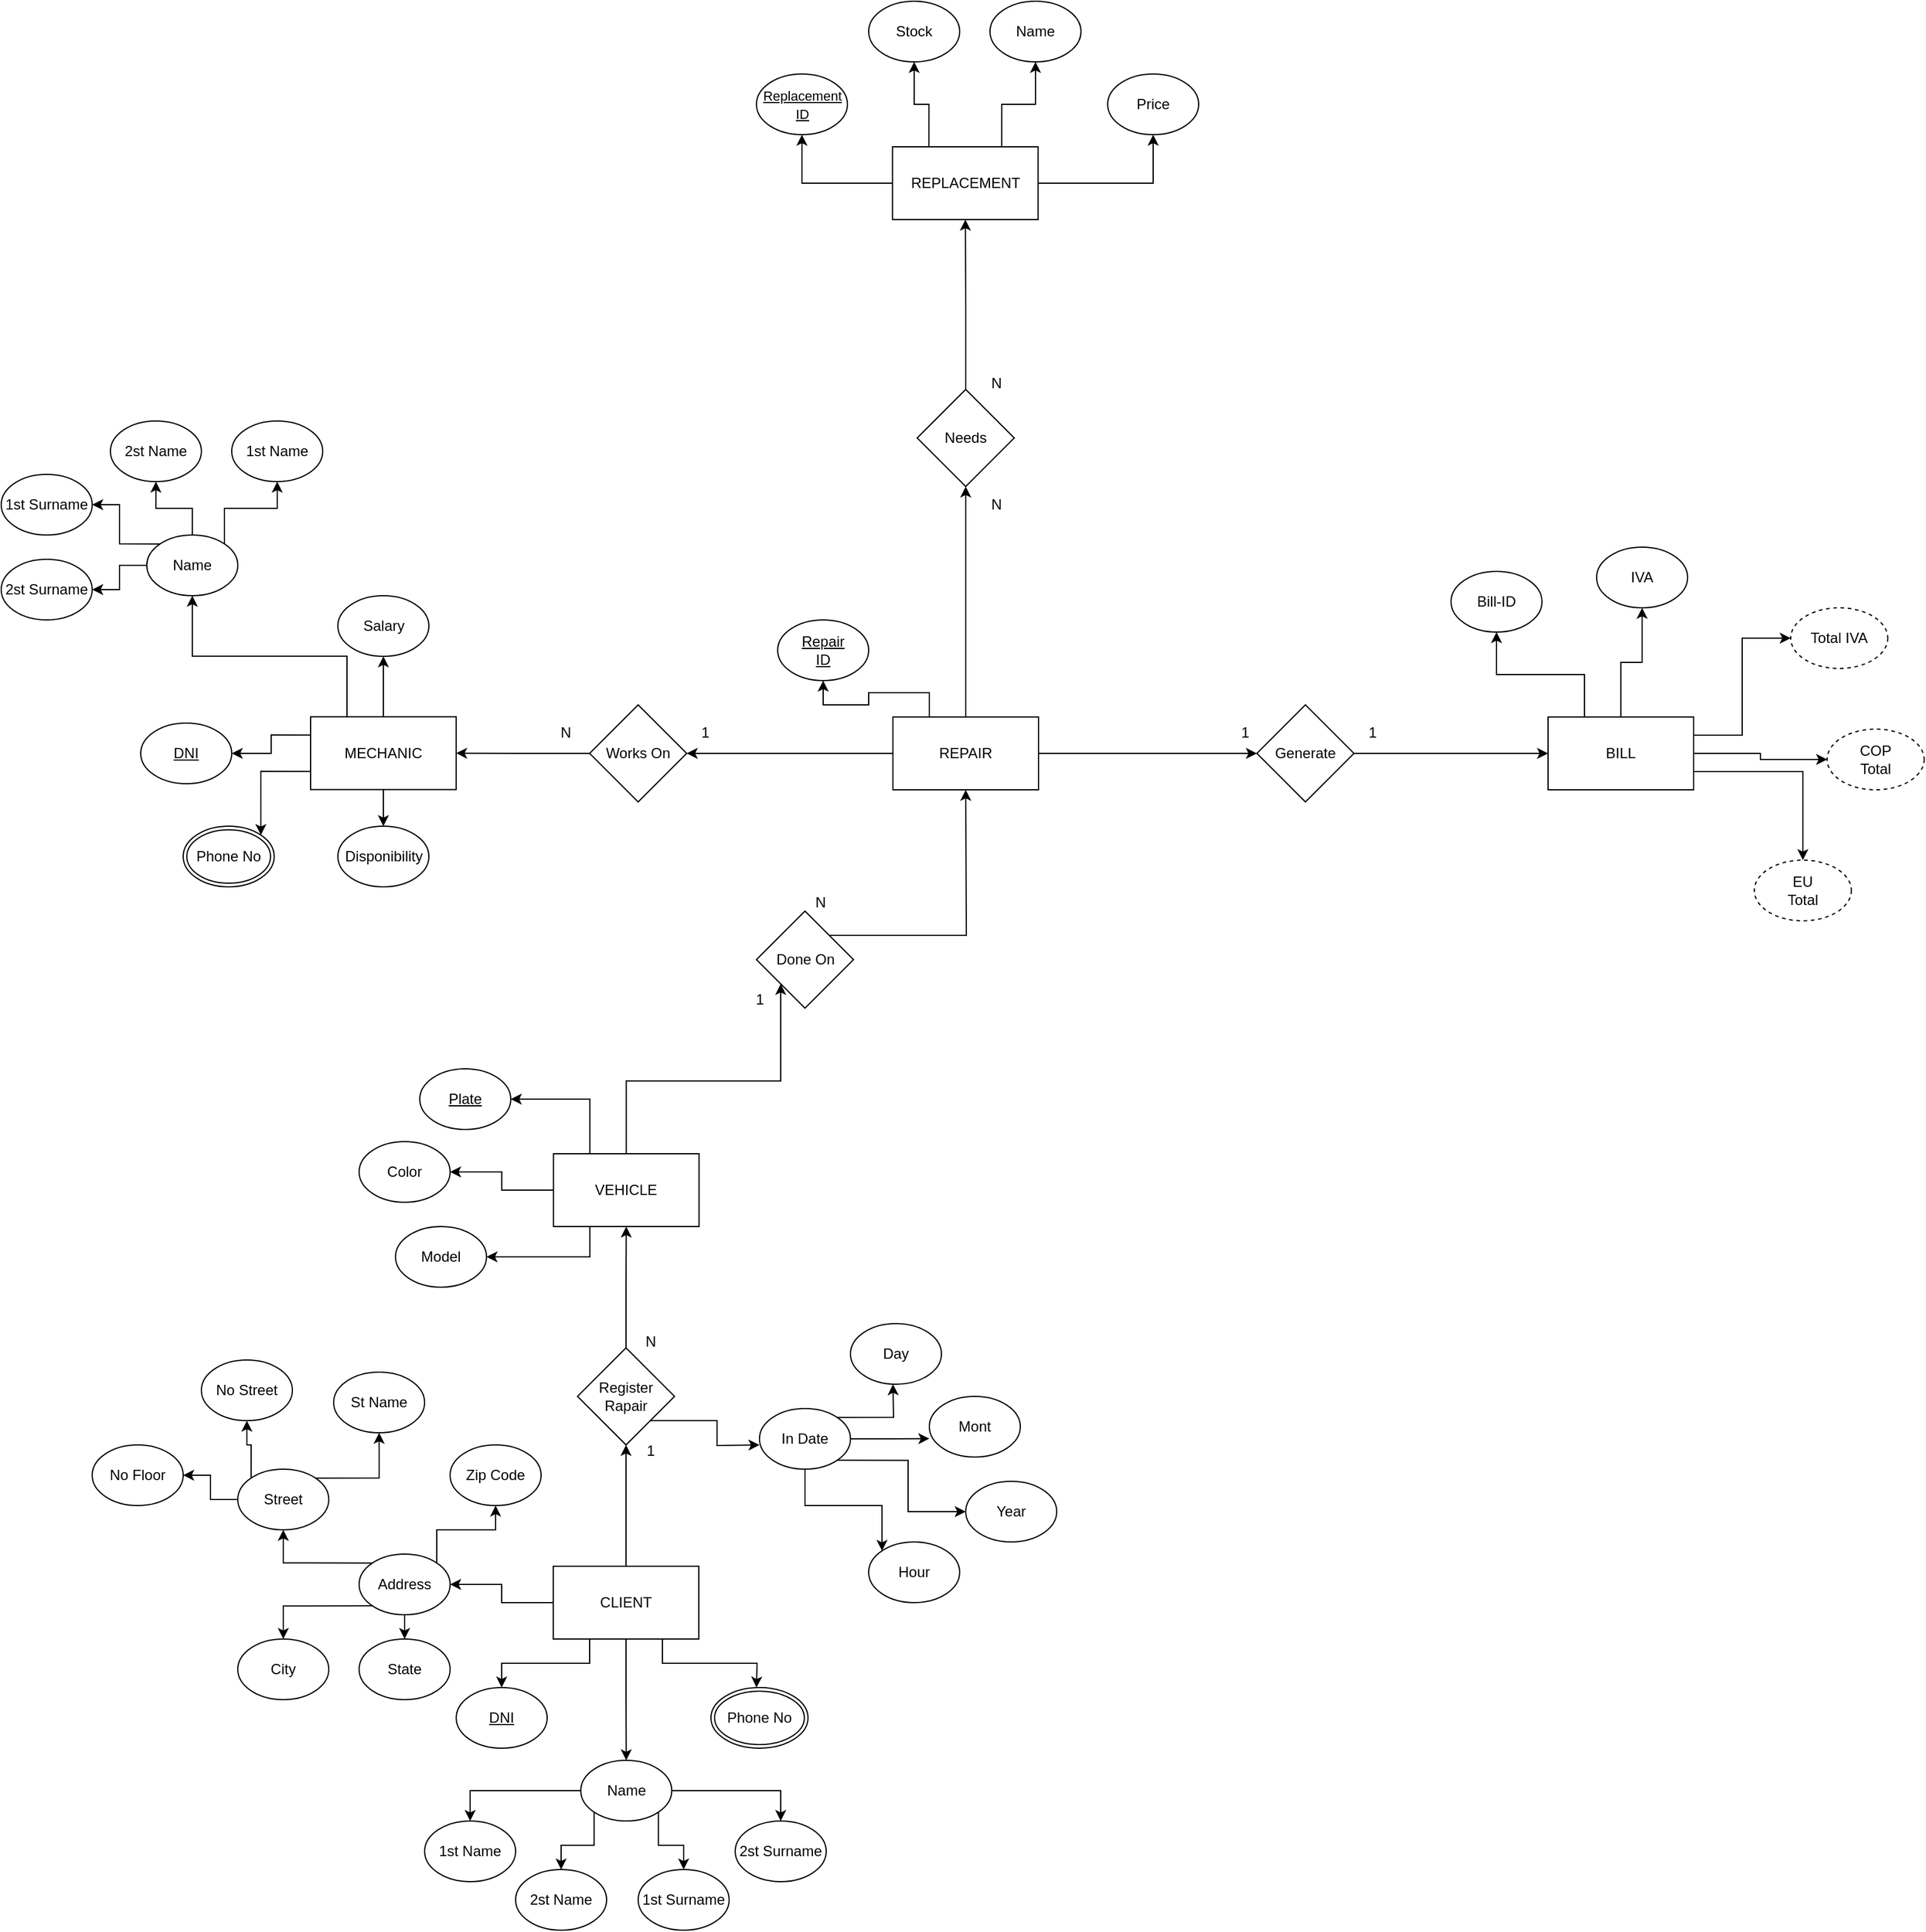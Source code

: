 <mxfile version="28.1.0">
  <diagram name="Página-1" id="pzPZ7BqnamjsjjUGhO2U">
    <mxGraphModel dx="2399" dy="2223" grid="1" gridSize="10" guides="1" tooltips="1" connect="1" arrows="1" fold="1" page="1" pageScale="1" pageWidth="827" pageHeight="1169" math="0" shadow="0">
      <root>
        <mxCell id="0" />
        <mxCell id="1" parent="0" />
        <mxCell id="T5ctjXTZVNIYDT3mK7sw-3" style="edgeStyle=orthogonalEdgeStyle;rounded=0;orthogonalLoop=1;jettySize=auto;html=1;exitX=0.5;exitY=0;exitDx=0;exitDy=0;" parent="1" source="T5ctjXTZVNIYDT3mK7sw-1" edge="1">
          <mxGeometry relative="1" as="geometry">
            <mxPoint x="430" y="260" as="targetPoint" />
          </mxGeometry>
        </mxCell>
        <mxCell id="T5ctjXTZVNIYDT3mK7sw-68" style="edgeStyle=orthogonalEdgeStyle;rounded=0;orthogonalLoop=1;jettySize=auto;html=1;exitX=0.5;exitY=1;exitDx=0;exitDy=0;entryX=0.5;entryY=0;entryDx=0;entryDy=0;" parent="1" source="T5ctjXTZVNIYDT3mK7sw-1" target="T5ctjXTZVNIYDT3mK7sw-52" edge="1">
          <mxGeometry relative="1" as="geometry" />
        </mxCell>
        <mxCell id="T5ctjXTZVNIYDT3mK7sw-69" style="edgeStyle=orthogonalEdgeStyle;rounded=0;orthogonalLoop=1;jettySize=auto;html=1;exitX=0.25;exitY=1;exitDx=0;exitDy=0;entryX=0.5;entryY=0;entryDx=0;entryDy=0;" parent="1" source="T5ctjXTZVNIYDT3mK7sw-1" target="T5ctjXTZVNIYDT3mK7sw-51" edge="1">
          <mxGeometry relative="1" as="geometry" />
        </mxCell>
        <mxCell id="T5ctjXTZVNIYDT3mK7sw-70" style="edgeStyle=orthogonalEdgeStyle;rounded=0;orthogonalLoop=1;jettySize=auto;html=1;exitX=0.75;exitY=1;exitDx=0;exitDy=0;entryX=0.5;entryY=0;entryDx=0;entryDy=0;" parent="1" source="T5ctjXTZVNIYDT3mK7sw-1" edge="1">
          <mxGeometry relative="1" as="geometry">
            <mxPoint x="537.5" y="460" as="targetPoint" />
          </mxGeometry>
        </mxCell>
        <mxCell id="T5ctjXTZVNIYDT3mK7sw-85" style="edgeStyle=orthogonalEdgeStyle;rounded=0;orthogonalLoop=1;jettySize=auto;html=1;exitX=0;exitY=0.5;exitDx=0;exitDy=0;entryX=1;entryY=0.5;entryDx=0;entryDy=0;" parent="1" source="T5ctjXTZVNIYDT3mK7sw-1" target="T5ctjXTZVNIYDT3mK7sw-75" edge="1">
          <mxGeometry relative="1" as="geometry" />
        </mxCell>
        <mxCell id="T5ctjXTZVNIYDT3mK7sw-1" value="CLIENT" style="rounded=0;whiteSpace=wrap;html=1;" parent="1" vertex="1">
          <mxGeometry x="370" y="360" width="120" height="60" as="geometry" />
        </mxCell>
        <mxCell id="T5ctjXTZVNIYDT3mK7sw-14" style="edgeStyle=orthogonalEdgeStyle;rounded=0;orthogonalLoop=1;jettySize=auto;html=1;exitX=0.5;exitY=0;exitDx=0;exitDy=0;entryX=0.5;entryY=1;entryDx=0;entryDy=0;" parent="1" source="T5ctjXTZVNIYDT3mK7sw-4" target="T5ctjXTZVNIYDT3mK7sw-12" edge="1">
          <mxGeometry relative="1" as="geometry" />
        </mxCell>
        <mxCell id="T5ctjXTZVNIYDT3mK7sw-21" style="edgeStyle=orthogonalEdgeStyle;rounded=0;orthogonalLoop=1;jettySize=auto;html=1;exitX=1;exitY=1;exitDx=0;exitDy=0;" parent="1" source="T5ctjXTZVNIYDT3mK7sw-4" edge="1">
          <mxGeometry relative="1" as="geometry">
            <mxPoint x="540" y="260" as="targetPoint" />
          </mxGeometry>
        </mxCell>
        <mxCell id="T5ctjXTZVNIYDT3mK7sw-4" value="Register&lt;div&gt;Rapair&lt;/div&gt;" style="rhombus;whiteSpace=wrap;html=1;" parent="1" vertex="1">
          <mxGeometry x="390" y="180" width="80" height="80" as="geometry" />
        </mxCell>
        <mxCell id="T5ctjXTZVNIYDT3mK7sw-99" style="edgeStyle=orthogonalEdgeStyle;rounded=0;orthogonalLoop=1;jettySize=auto;html=1;exitX=0;exitY=0.5;exitDx=0;exitDy=0;entryX=1;entryY=0.5;entryDx=0;entryDy=0;" parent="1" source="T5ctjXTZVNIYDT3mK7sw-12" target="T5ctjXTZVNIYDT3mK7sw-97" edge="1">
          <mxGeometry relative="1" as="geometry" />
        </mxCell>
        <mxCell id="T5ctjXTZVNIYDT3mK7sw-100" style="edgeStyle=orthogonalEdgeStyle;rounded=0;orthogonalLoop=1;jettySize=auto;html=1;exitX=0.25;exitY=0;exitDx=0;exitDy=0;entryX=1;entryY=0.5;entryDx=0;entryDy=0;" parent="1" source="T5ctjXTZVNIYDT3mK7sw-12" target="T5ctjXTZVNIYDT3mK7sw-98" edge="1">
          <mxGeometry relative="1" as="geometry" />
        </mxCell>
        <mxCell id="T5ctjXTZVNIYDT3mK7sw-101" style="edgeStyle=orthogonalEdgeStyle;rounded=0;orthogonalLoop=1;jettySize=auto;html=1;exitX=0.25;exitY=1;exitDx=0;exitDy=0;entryX=1;entryY=0.5;entryDx=0;entryDy=0;" parent="1" source="T5ctjXTZVNIYDT3mK7sw-12" target="T5ctjXTZVNIYDT3mK7sw-96" edge="1">
          <mxGeometry relative="1" as="geometry" />
        </mxCell>
        <mxCell id="T5ctjXTZVNIYDT3mK7sw-103" style="edgeStyle=orthogonalEdgeStyle;rounded=0;orthogonalLoop=1;jettySize=auto;html=1;exitX=0.5;exitY=0;exitDx=0;exitDy=0;entryX=0;entryY=1;entryDx=0;entryDy=0;" parent="1" source="T5ctjXTZVNIYDT3mK7sw-12" target="T5ctjXTZVNIYDT3mK7sw-102" edge="1">
          <mxGeometry relative="1" as="geometry" />
        </mxCell>
        <mxCell id="T5ctjXTZVNIYDT3mK7sw-12" value="VEHICLE" style="rounded=0;whiteSpace=wrap;html=1;" parent="1" vertex="1">
          <mxGeometry x="370.2" y="20" width="120" height="60" as="geometry" />
        </mxCell>
        <mxCell id="T5ctjXTZVNIYDT3mK7sw-30" style="edgeStyle=orthogonalEdgeStyle;rounded=0;orthogonalLoop=1;jettySize=auto;html=1;exitX=1;exitY=0.5;exitDx=0;exitDy=0;" parent="1" source="T5ctjXTZVNIYDT3mK7sw-22" edge="1">
          <mxGeometry relative="1" as="geometry">
            <mxPoint x="680" y="254.8" as="targetPoint" />
          </mxGeometry>
        </mxCell>
        <mxCell id="T5ctjXTZVNIYDT3mK7sw-31" style="edgeStyle=orthogonalEdgeStyle;rounded=0;orthogonalLoop=1;jettySize=auto;html=1;exitX=1;exitY=0;exitDx=0;exitDy=0;" parent="1" source="T5ctjXTZVNIYDT3mK7sw-22" edge="1">
          <mxGeometry relative="1" as="geometry">
            <mxPoint x="650" y="210" as="targetPoint" />
          </mxGeometry>
        </mxCell>
        <mxCell id="T5ctjXTZVNIYDT3mK7sw-44" style="edgeStyle=orthogonalEdgeStyle;rounded=0;orthogonalLoop=1;jettySize=auto;html=1;exitX=1;exitY=1;exitDx=0;exitDy=0;entryX=0;entryY=0.5;entryDx=0;entryDy=0;" parent="1" source="T5ctjXTZVNIYDT3mK7sw-22" target="T5ctjXTZVNIYDT3mK7sw-42" edge="1">
          <mxGeometry relative="1" as="geometry" />
        </mxCell>
        <mxCell id="T5ctjXTZVNIYDT3mK7sw-49" style="edgeStyle=orthogonalEdgeStyle;rounded=0;orthogonalLoop=1;jettySize=auto;html=1;exitX=0.5;exitY=1;exitDx=0;exitDy=0;entryX=0;entryY=0;entryDx=0;entryDy=0;" parent="1" source="T5ctjXTZVNIYDT3mK7sw-22" target="T5ctjXTZVNIYDT3mK7sw-47" edge="1">
          <mxGeometry relative="1" as="geometry" />
        </mxCell>
        <mxCell id="T5ctjXTZVNIYDT3mK7sw-22" value="In Date" style="ellipse;whiteSpace=wrap;html=1;" parent="1" vertex="1">
          <mxGeometry x="540" y="230" width="75" height="50" as="geometry" />
        </mxCell>
        <mxCell id="T5ctjXTZVNIYDT3mK7sw-34" value="Day" style="ellipse;whiteSpace=wrap;html=1;" parent="1" vertex="1">
          <mxGeometry x="615" y="160" width="75" height="50" as="geometry" />
        </mxCell>
        <mxCell id="T5ctjXTZVNIYDT3mK7sw-35" value="Mont" style="ellipse;whiteSpace=wrap;html=1;" parent="1" vertex="1">
          <mxGeometry x="680" y="220" width="75" height="50" as="geometry" />
        </mxCell>
        <mxCell id="T5ctjXTZVNIYDT3mK7sw-42" value="Year" style="ellipse;whiteSpace=wrap;html=1;" parent="1" vertex="1">
          <mxGeometry x="710" y="290" width="75" height="50" as="geometry" />
        </mxCell>
        <mxCell id="T5ctjXTZVNIYDT3mK7sw-47" value="Hour" style="ellipse;whiteSpace=wrap;html=1;" parent="1" vertex="1">
          <mxGeometry x="630" y="340" width="75" height="50" as="geometry" />
        </mxCell>
        <mxCell id="T5ctjXTZVNIYDT3mK7sw-51" value="&lt;u&gt;DNI&lt;/u&gt;" style="ellipse;whiteSpace=wrap;html=1;" parent="1" vertex="1">
          <mxGeometry x="290" y="460" width="75" height="50" as="geometry" />
        </mxCell>
        <mxCell id="T5ctjXTZVNIYDT3mK7sw-71" style="edgeStyle=orthogonalEdgeStyle;rounded=0;orthogonalLoop=1;jettySize=auto;html=1;exitX=0;exitY=0.5;exitDx=0;exitDy=0;entryX=0.5;entryY=0;entryDx=0;entryDy=0;" parent="1" source="T5ctjXTZVNIYDT3mK7sw-52" target="T5ctjXTZVNIYDT3mK7sw-56" edge="1">
          <mxGeometry relative="1" as="geometry" />
        </mxCell>
        <mxCell id="T5ctjXTZVNIYDT3mK7sw-72" style="edgeStyle=orthogonalEdgeStyle;rounded=0;orthogonalLoop=1;jettySize=auto;html=1;exitX=0;exitY=1;exitDx=0;exitDy=0;entryX=0.5;entryY=0;entryDx=0;entryDy=0;" parent="1" source="T5ctjXTZVNIYDT3mK7sw-52" target="T5ctjXTZVNIYDT3mK7sw-58" edge="1">
          <mxGeometry relative="1" as="geometry" />
        </mxCell>
        <mxCell id="T5ctjXTZVNIYDT3mK7sw-73" style="edgeStyle=orthogonalEdgeStyle;rounded=0;orthogonalLoop=1;jettySize=auto;html=1;exitX=1;exitY=1;exitDx=0;exitDy=0;entryX=0.5;entryY=0;entryDx=0;entryDy=0;" parent="1" source="T5ctjXTZVNIYDT3mK7sw-52" target="T5ctjXTZVNIYDT3mK7sw-62" edge="1">
          <mxGeometry relative="1" as="geometry" />
        </mxCell>
        <mxCell id="T5ctjXTZVNIYDT3mK7sw-74" style="edgeStyle=orthogonalEdgeStyle;rounded=0;orthogonalLoop=1;jettySize=auto;html=1;exitX=1;exitY=0.5;exitDx=0;exitDy=0;entryX=0.5;entryY=0;entryDx=0;entryDy=0;" parent="1" source="T5ctjXTZVNIYDT3mK7sw-52" target="T5ctjXTZVNIYDT3mK7sw-67" edge="1">
          <mxGeometry relative="1" as="geometry" />
        </mxCell>
        <mxCell id="T5ctjXTZVNIYDT3mK7sw-52" value="Name" style="ellipse;whiteSpace=wrap;html=1;" parent="1" vertex="1">
          <mxGeometry x="392.7" y="520" width="75" height="50" as="geometry" />
        </mxCell>
        <mxCell id="T5ctjXTZVNIYDT3mK7sw-56" value="1st Name" style="ellipse;whiteSpace=wrap;html=1;" parent="1" vertex="1">
          <mxGeometry x="264" y="570" width="75" height="50" as="geometry" />
        </mxCell>
        <mxCell id="T5ctjXTZVNIYDT3mK7sw-58" value="2st Name" style="ellipse;whiteSpace=wrap;html=1;" parent="1" vertex="1">
          <mxGeometry x="339" y="610" width="75" height="50" as="geometry" />
        </mxCell>
        <mxCell id="T5ctjXTZVNIYDT3mK7sw-62" value="1st Surname" style="ellipse;whiteSpace=wrap;html=1;" parent="1" vertex="1">
          <mxGeometry x="440" y="610" width="75" height="50" as="geometry" />
        </mxCell>
        <mxCell id="T5ctjXTZVNIYDT3mK7sw-67" value="2st Surname" style="ellipse;whiteSpace=wrap;html=1;" parent="1" vertex="1">
          <mxGeometry x="520" y="570" width="75" height="50" as="geometry" />
        </mxCell>
        <mxCell id="T5ctjXTZVNIYDT3mK7sw-86" style="edgeStyle=orthogonalEdgeStyle;rounded=0;orthogonalLoop=1;jettySize=auto;html=1;exitX=1;exitY=0;exitDx=0;exitDy=0;entryX=0.5;entryY=1;entryDx=0;entryDy=0;" parent="1" source="T5ctjXTZVNIYDT3mK7sw-75" target="T5ctjXTZVNIYDT3mK7sw-80" edge="1">
          <mxGeometry relative="1" as="geometry" />
        </mxCell>
        <mxCell id="T5ctjXTZVNIYDT3mK7sw-87" style="edgeStyle=orthogonalEdgeStyle;rounded=0;orthogonalLoop=1;jettySize=auto;html=1;exitX=0.5;exitY=1;exitDx=0;exitDy=0;entryX=0.5;entryY=0;entryDx=0;entryDy=0;" parent="1" source="T5ctjXTZVNIYDT3mK7sw-75" target="T5ctjXTZVNIYDT3mK7sw-77" edge="1">
          <mxGeometry relative="1" as="geometry" />
        </mxCell>
        <mxCell id="T5ctjXTZVNIYDT3mK7sw-88" style="edgeStyle=orthogonalEdgeStyle;rounded=0;orthogonalLoop=1;jettySize=auto;html=1;exitX=0;exitY=1;exitDx=0;exitDy=0;entryX=0.5;entryY=0;entryDx=0;entryDy=0;" parent="1" source="T5ctjXTZVNIYDT3mK7sw-75" target="T5ctjXTZVNIYDT3mK7sw-76" edge="1">
          <mxGeometry relative="1" as="geometry" />
        </mxCell>
        <mxCell id="T5ctjXTZVNIYDT3mK7sw-89" style="edgeStyle=orthogonalEdgeStyle;rounded=0;orthogonalLoop=1;jettySize=auto;html=1;exitX=0;exitY=0;exitDx=0;exitDy=0;entryX=0.5;entryY=1;entryDx=0;entryDy=0;" parent="1" source="T5ctjXTZVNIYDT3mK7sw-75" target="T5ctjXTZVNIYDT3mK7sw-81" edge="1">
          <mxGeometry relative="1" as="geometry" />
        </mxCell>
        <mxCell id="T5ctjXTZVNIYDT3mK7sw-75" value="Address" style="ellipse;whiteSpace=wrap;html=1;" parent="1" vertex="1">
          <mxGeometry x="210" y="350" width="75" height="50" as="geometry" />
        </mxCell>
        <mxCell id="T5ctjXTZVNIYDT3mK7sw-76" value="City" style="ellipse;whiteSpace=wrap;html=1;" parent="1" vertex="1">
          <mxGeometry x="110" y="420" width="75" height="50" as="geometry" />
        </mxCell>
        <mxCell id="T5ctjXTZVNIYDT3mK7sw-77" value="State" style="ellipse;whiteSpace=wrap;html=1;" parent="1" vertex="1">
          <mxGeometry x="210" y="420" width="75" height="50" as="geometry" />
        </mxCell>
        <mxCell id="T5ctjXTZVNIYDT3mK7sw-80" value="Zip Code" style="ellipse;whiteSpace=wrap;html=1;" parent="1" vertex="1">
          <mxGeometry x="285" y="260" width="75" height="50" as="geometry" />
        </mxCell>
        <mxCell id="T5ctjXTZVNIYDT3mK7sw-90" style="edgeStyle=orthogonalEdgeStyle;rounded=0;orthogonalLoop=1;jettySize=auto;html=1;exitX=1;exitY=0;exitDx=0;exitDy=0;entryX=0.5;entryY=1;entryDx=0;entryDy=0;" parent="1" source="T5ctjXTZVNIYDT3mK7sw-81" target="T5ctjXTZVNIYDT3mK7sw-82" edge="1">
          <mxGeometry relative="1" as="geometry" />
        </mxCell>
        <mxCell id="T5ctjXTZVNIYDT3mK7sw-92" style="edgeStyle=orthogonalEdgeStyle;rounded=0;orthogonalLoop=1;jettySize=auto;html=1;exitX=0;exitY=0.5;exitDx=0;exitDy=0;entryX=1;entryY=0.5;entryDx=0;entryDy=0;" parent="1" source="T5ctjXTZVNIYDT3mK7sw-81" target="T5ctjXTZVNIYDT3mK7sw-84" edge="1">
          <mxGeometry relative="1" as="geometry" />
        </mxCell>
        <mxCell id="T5ctjXTZVNIYDT3mK7sw-93" style="edgeStyle=orthogonalEdgeStyle;rounded=0;orthogonalLoop=1;jettySize=auto;html=1;exitX=0;exitY=0;exitDx=0;exitDy=0;entryX=0.5;entryY=1;entryDx=0;entryDy=0;" parent="1" source="T5ctjXTZVNIYDT3mK7sw-81" target="T5ctjXTZVNIYDT3mK7sw-83" edge="1">
          <mxGeometry relative="1" as="geometry" />
        </mxCell>
        <mxCell id="T5ctjXTZVNIYDT3mK7sw-81" value="Street" style="ellipse;whiteSpace=wrap;html=1;" parent="1" vertex="1">
          <mxGeometry x="110" y="280" width="75" height="50" as="geometry" />
        </mxCell>
        <mxCell id="T5ctjXTZVNIYDT3mK7sw-82" value="St Name" style="ellipse;whiteSpace=wrap;html=1;" parent="1" vertex="1">
          <mxGeometry x="189" y="200" width="75" height="50" as="geometry" />
        </mxCell>
        <mxCell id="T5ctjXTZVNIYDT3mK7sw-83" value="No Street" style="ellipse;whiteSpace=wrap;html=1;" parent="1" vertex="1">
          <mxGeometry x="80" y="190" width="75" height="50" as="geometry" />
        </mxCell>
        <mxCell id="T5ctjXTZVNIYDT3mK7sw-84" value="No Floor" style="ellipse;whiteSpace=wrap;html=1;" parent="1" vertex="1">
          <mxGeometry x="-10" y="260" width="75" height="50" as="geometry" />
        </mxCell>
        <mxCell id="T5ctjXTZVNIYDT3mK7sw-94" value="N" style="text;html=1;align=center;verticalAlign=middle;resizable=0;points=[];autosize=1;strokeColor=none;fillColor=none;" parent="1" vertex="1">
          <mxGeometry x="435" y="160" width="30" height="30" as="geometry" />
        </mxCell>
        <mxCell id="T5ctjXTZVNIYDT3mK7sw-95" value="1" style="text;html=1;align=center;verticalAlign=middle;resizable=0;points=[];autosize=1;strokeColor=none;fillColor=none;" parent="1" vertex="1">
          <mxGeometry x="435" y="250" width="30" height="30" as="geometry" />
        </mxCell>
        <mxCell id="T5ctjXTZVNIYDT3mK7sw-96" value="Model" style="ellipse;whiteSpace=wrap;html=1;" parent="1" vertex="1">
          <mxGeometry x="240" y="80" width="75" height="50" as="geometry" />
        </mxCell>
        <mxCell id="T5ctjXTZVNIYDT3mK7sw-97" value="Color" style="ellipse;whiteSpace=wrap;html=1;" parent="1" vertex="1">
          <mxGeometry x="210" y="10" width="75" height="50" as="geometry" />
        </mxCell>
        <mxCell id="T5ctjXTZVNIYDT3mK7sw-98" value="&lt;u&gt;Plate&lt;/u&gt;" style="ellipse;whiteSpace=wrap;html=1;" parent="1" vertex="1">
          <mxGeometry x="260" y="-50" width="75" height="50" as="geometry" />
        </mxCell>
        <mxCell id="T5ctjXTZVNIYDT3mK7sw-102" value="Done On" style="rhombus;whiteSpace=wrap;html=1;" parent="1" vertex="1">
          <mxGeometry x="537.5" y="-180" width="80" height="80" as="geometry" />
        </mxCell>
        <mxCell id="T5ctjXTZVNIYDT3mK7sw-104" value="1" style="text;html=1;align=center;verticalAlign=middle;resizable=0;points=[];autosize=1;strokeColor=none;fillColor=none;" parent="1" vertex="1">
          <mxGeometry x="525" y="-122" width="30" height="30" as="geometry" />
        </mxCell>
        <mxCell id="T5ctjXTZVNIYDT3mK7sw-105" value="N" style="text;html=1;align=center;verticalAlign=middle;resizable=0;points=[];autosize=1;strokeColor=none;fillColor=none;" parent="1" vertex="1">
          <mxGeometry x="575" y="-202" width="30" height="30" as="geometry" />
        </mxCell>
        <mxCell id="T5ctjXTZVNIYDT3mK7sw-109" style="edgeStyle=orthogonalEdgeStyle;rounded=0;orthogonalLoop=1;jettySize=auto;html=1;exitX=1;exitY=0.5;exitDx=0;exitDy=0;entryX=0;entryY=0.5;entryDx=0;entryDy=0;" parent="1" source="T5ctjXTZVNIYDT3mK7sw-106" target="T5ctjXTZVNIYDT3mK7sw-108" edge="1">
          <mxGeometry relative="1" as="geometry" />
        </mxCell>
        <mxCell id="T5ctjXTZVNIYDT3mK7sw-111" style="edgeStyle=orthogonalEdgeStyle;rounded=0;orthogonalLoop=1;jettySize=auto;html=1;exitX=0;exitY=0.5;exitDx=0;exitDy=0;entryX=1;entryY=0.5;entryDx=0;entryDy=0;" parent="1" source="T5ctjXTZVNIYDT3mK7sw-106" target="T5ctjXTZVNIYDT3mK7sw-110" edge="1">
          <mxGeometry relative="1" as="geometry" />
        </mxCell>
        <mxCell id="T5ctjXTZVNIYDT3mK7sw-141" style="edgeStyle=orthogonalEdgeStyle;rounded=0;orthogonalLoop=1;jettySize=auto;html=1;exitX=0.25;exitY=0;exitDx=0;exitDy=0;entryX=0.5;entryY=1;entryDx=0;entryDy=0;" parent="1" source="T5ctjXTZVNIYDT3mK7sw-106" target="T5ctjXTZVNIYDT3mK7sw-140" edge="1">
          <mxGeometry relative="1" as="geometry" />
        </mxCell>
        <mxCell id="T5ctjXTZVNIYDT3mK7sw-142" style="edgeStyle=orthogonalEdgeStyle;rounded=0;orthogonalLoop=1;jettySize=auto;html=1;exitX=0.5;exitY=0;exitDx=0;exitDy=0;" parent="1" source="T5ctjXTZVNIYDT3mK7sw-106" edge="1">
          <mxGeometry relative="1" as="geometry">
            <mxPoint x="710" y="-530" as="targetPoint" />
          </mxGeometry>
        </mxCell>
        <mxCell id="T5ctjXTZVNIYDT3mK7sw-106" value="REPAIR" style="rounded=0;whiteSpace=wrap;html=1;" parent="1" vertex="1">
          <mxGeometry x="650" y="-340" width="120" height="60" as="geometry" />
        </mxCell>
        <mxCell id="T5ctjXTZVNIYDT3mK7sw-107" style="edgeStyle=orthogonalEdgeStyle;rounded=0;orthogonalLoop=1;jettySize=auto;html=1;exitX=1;exitY=0;exitDx=0;exitDy=0;" parent="1" source="T5ctjXTZVNIYDT3mK7sw-102" edge="1">
          <mxGeometry relative="1" as="geometry">
            <mxPoint x="710" y="-280" as="targetPoint" />
          </mxGeometry>
        </mxCell>
        <mxCell id="T5ctjXTZVNIYDT3mK7sw-117" style="edgeStyle=orthogonalEdgeStyle;rounded=0;orthogonalLoop=1;jettySize=auto;html=1;exitX=1;exitY=0.5;exitDx=0;exitDy=0;entryX=0;entryY=0.5;entryDx=0;entryDy=0;" parent="1" source="T5ctjXTZVNIYDT3mK7sw-108" target="T5ctjXTZVNIYDT3mK7sw-116" edge="1">
          <mxGeometry relative="1" as="geometry" />
        </mxCell>
        <mxCell id="T5ctjXTZVNIYDT3mK7sw-108" value="Generate" style="rhombus;whiteSpace=wrap;html=1;" parent="1" vertex="1">
          <mxGeometry x="950" y="-350" width="80" height="80" as="geometry" />
        </mxCell>
        <mxCell id="T5ctjXTZVNIYDT3mK7sw-158" style="edgeStyle=orthogonalEdgeStyle;rounded=0;orthogonalLoop=1;jettySize=auto;html=1;exitX=0;exitY=0.5;exitDx=0;exitDy=0;" parent="1" source="T5ctjXTZVNIYDT3mK7sw-110" target="T5ctjXTZVNIYDT3mK7sw-159" edge="1">
          <mxGeometry relative="1" as="geometry">
            <mxPoint x="230" y="-310.176" as="targetPoint" />
          </mxGeometry>
        </mxCell>
        <mxCell id="T5ctjXTZVNIYDT3mK7sw-110" value="Works On" style="rhombus;whiteSpace=wrap;html=1;" parent="1" vertex="1">
          <mxGeometry x="400" y="-350" width="80" height="80" as="geometry" />
        </mxCell>
        <mxCell id="T5ctjXTZVNIYDT3mK7sw-112" value="N" style="text;html=1;align=center;verticalAlign=middle;resizable=0;points=[];autosize=1;strokeColor=none;fillColor=none;" parent="1" vertex="1">
          <mxGeometry x="365" y="-342" width="30" height="30" as="geometry" />
        </mxCell>
        <mxCell id="T5ctjXTZVNIYDT3mK7sw-113" value="1" style="text;html=1;align=center;verticalAlign=middle;resizable=0;points=[];autosize=1;strokeColor=none;fillColor=none;" parent="1" vertex="1">
          <mxGeometry x="480" y="-342" width="30" height="30" as="geometry" />
        </mxCell>
        <mxCell id="T5ctjXTZVNIYDT3mK7sw-114" value="1" style="text;html=1;align=center;verticalAlign=middle;resizable=0;points=[];autosize=1;strokeColor=none;fillColor=none;" parent="1" vertex="1">
          <mxGeometry x="925" y="-342" width="30" height="30" as="geometry" />
        </mxCell>
        <mxCell id="T5ctjXTZVNIYDT3mK7sw-115" value="1" style="text;html=1;align=center;verticalAlign=middle;resizable=0;points=[];autosize=1;strokeColor=none;fillColor=none;rotation=0;" parent="1" vertex="1">
          <mxGeometry x="1030" y="-342" width="30" height="30" as="geometry" />
        </mxCell>
        <mxCell id="T5ctjXTZVNIYDT3mK7sw-124" style="edgeStyle=orthogonalEdgeStyle;rounded=0;orthogonalLoop=1;jettySize=auto;html=1;exitX=0.25;exitY=0;exitDx=0;exitDy=0;entryX=0.5;entryY=1;entryDx=0;entryDy=0;" parent="1" source="T5ctjXTZVNIYDT3mK7sw-116" target="T5ctjXTZVNIYDT3mK7sw-119" edge="1">
          <mxGeometry relative="1" as="geometry" />
        </mxCell>
        <mxCell id="T5ctjXTZVNIYDT3mK7sw-125" style="edgeStyle=orthogonalEdgeStyle;rounded=0;orthogonalLoop=1;jettySize=auto;html=1;exitX=0.5;exitY=0;exitDx=0;exitDy=0;entryX=0.5;entryY=1;entryDx=0;entryDy=0;" parent="1" source="T5ctjXTZVNIYDT3mK7sw-116" target="T5ctjXTZVNIYDT3mK7sw-120" edge="1">
          <mxGeometry relative="1" as="geometry" />
        </mxCell>
        <mxCell id="T5ctjXTZVNIYDT3mK7sw-137" style="edgeStyle=orthogonalEdgeStyle;rounded=0;orthogonalLoop=1;jettySize=auto;html=1;exitX=1;exitY=0.25;exitDx=0;exitDy=0;entryX=0;entryY=0.5;entryDx=0;entryDy=0;" parent="1" source="T5ctjXTZVNIYDT3mK7sw-116" target="T5ctjXTZVNIYDT3mK7sw-127" edge="1">
          <mxGeometry relative="1" as="geometry" />
        </mxCell>
        <mxCell id="T5ctjXTZVNIYDT3mK7sw-138" style="edgeStyle=orthogonalEdgeStyle;rounded=0;orthogonalLoop=1;jettySize=auto;html=1;exitX=1;exitY=0.5;exitDx=0;exitDy=0;entryX=0;entryY=0.5;entryDx=0;entryDy=0;" parent="1" source="T5ctjXTZVNIYDT3mK7sw-116" target="T5ctjXTZVNIYDT3mK7sw-129" edge="1">
          <mxGeometry relative="1" as="geometry" />
        </mxCell>
        <mxCell id="T5ctjXTZVNIYDT3mK7sw-139" style="edgeStyle=orthogonalEdgeStyle;rounded=0;orthogonalLoop=1;jettySize=auto;html=1;exitX=1;exitY=0.75;exitDx=0;exitDy=0;entryX=0.5;entryY=0;entryDx=0;entryDy=0;" parent="1" source="T5ctjXTZVNIYDT3mK7sw-116" target="T5ctjXTZVNIYDT3mK7sw-130" edge="1">
          <mxGeometry relative="1" as="geometry" />
        </mxCell>
        <mxCell id="T5ctjXTZVNIYDT3mK7sw-116" value="BILL" style="rounded=0;whiteSpace=wrap;html=1;" parent="1" vertex="1">
          <mxGeometry x="1190" y="-340" width="120" height="60" as="geometry" />
        </mxCell>
        <mxCell id="T5ctjXTZVNIYDT3mK7sw-119" value="Bill-ID" style="ellipse;whiteSpace=wrap;html=1;" parent="1" vertex="1">
          <mxGeometry x="1110" y="-460" width="75" height="50" as="geometry" />
        </mxCell>
        <mxCell id="T5ctjXTZVNIYDT3mK7sw-120" value="IVA" style="ellipse;whiteSpace=wrap;html=1;" parent="1" vertex="1">
          <mxGeometry x="1230" y="-480" width="75" height="50" as="geometry" />
        </mxCell>
        <mxCell id="T5ctjXTZVNIYDT3mK7sw-127" value="Total IVA" style="ellipse;whiteSpace=wrap;html=1;align=center;dashed=1;" parent="1" vertex="1">
          <mxGeometry x="1390" y="-430" width="80" height="50" as="geometry" />
        </mxCell>
        <mxCell id="T5ctjXTZVNIYDT3mK7sw-129" value="COP&lt;div&gt;Total&lt;/div&gt;" style="ellipse;whiteSpace=wrap;html=1;align=center;dashed=1;" parent="1" vertex="1">
          <mxGeometry x="1420" y="-330" width="80" height="50" as="geometry" />
        </mxCell>
        <mxCell id="T5ctjXTZVNIYDT3mK7sw-130" value="EU&lt;div&gt;Total&lt;/div&gt;" style="ellipse;whiteSpace=wrap;html=1;align=center;dashed=1;" parent="1" vertex="1">
          <mxGeometry x="1360" y="-222" width="80" height="50" as="geometry" />
        </mxCell>
        <mxCell id="T5ctjXTZVNIYDT3mK7sw-140" value="&lt;u&gt;Repair&lt;/u&gt;&lt;div&gt;&lt;u&gt;ID&lt;/u&gt;&lt;/div&gt;" style="ellipse;whiteSpace=wrap;html=1;" parent="1" vertex="1">
          <mxGeometry x="555" y="-420" width="75" height="50" as="geometry" />
        </mxCell>
        <mxCell id="T5ctjXTZVNIYDT3mK7sw-148" style="edgeStyle=orthogonalEdgeStyle;rounded=0;orthogonalLoop=1;jettySize=auto;html=1;exitX=0.5;exitY=0;exitDx=0;exitDy=0;" parent="1" source="T5ctjXTZVNIYDT3mK7sw-145" target="T5ctjXTZVNIYDT3mK7sw-149" edge="1">
          <mxGeometry relative="1" as="geometry">
            <mxPoint x="709.667" y="-780" as="targetPoint" />
          </mxGeometry>
        </mxCell>
        <mxCell id="T5ctjXTZVNIYDT3mK7sw-145" value="Needs" style="rhombus;whiteSpace=wrap;html=1;" parent="1" vertex="1">
          <mxGeometry x="670" y="-610" width="80" height="80" as="geometry" />
        </mxCell>
        <mxCell id="T5ctjXTZVNIYDT3mK7sw-146" value="N" style="text;html=1;align=center;verticalAlign=middle;resizable=0;points=[];autosize=1;strokeColor=none;fillColor=none;" parent="1" vertex="1">
          <mxGeometry x="720" y="-630" width="30" height="30" as="geometry" />
        </mxCell>
        <mxCell id="T5ctjXTZVNIYDT3mK7sw-147" value="N" style="text;html=1;align=center;verticalAlign=middle;resizable=0;points=[];autosize=1;strokeColor=none;fillColor=none;" parent="1" vertex="1">
          <mxGeometry x="720" y="-530" width="30" height="30" as="geometry" />
        </mxCell>
        <mxCell id="T5ctjXTZVNIYDT3mK7sw-154" style="edgeStyle=orthogonalEdgeStyle;rounded=0;orthogonalLoop=1;jettySize=auto;html=1;exitX=0;exitY=0.5;exitDx=0;exitDy=0;entryX=0.5;entryY=1;entryDx=0;entryDy=0;" parent="1" source="T5ctjXTZVNIYDT3mK7sw-149" target="T5ctjXTZVNIYDT3mK7sw-150" edge="1">
          <mxGeometry relative="1" as="geometry" />
        </mxCell>
        <mxCell id="T5ctjXTZVNIYDT3mK7sw-155" style="edgeStyle=orthogonalEdgeStyle;rounded=0;orthogonalLoop=1;jettySize=auto;html=1;exitX=0.25;exitY=0;exitDx=0;exitDy=0;entryX=0.5;entryY=1;entryDx=0;entryDy=0;" parent="1" source="T5ctjXTZVNIYDT3mK7sw-149" target="T5ctjXTZVNIYDT3mK7sw-151" edge="1">
          <mxGeometry relative="1" as="geometry" />
        </mxCell>
        <mxCell id="T5ctjXTZVNIYDT3mK7sw-156" style="edgeStyle=orthogonalEdgeStyle;rounded=0;orthogonalLoop=1;jettySize=auto;html=1;exitX=0.75;exitY=0;exitDx=0;exitDy=0;entryX=0.5;entryY=1;entryDx=0;entryDy=0;" parent="1" source="T5ctjXTZVNIYDT3mK7sw-149" target="T5ctjXTZVNIYDT3mK7sw-152" edge="1">
          <mxGeometry relative="1" as="geometry" />
        </mxCell>
        <mxCell id="T5ctjXTZVNIYDT3mK7sw-157" style="edgeStyle=orthogonalEdgeStyle;rounded=0;orthogonalLoop=1;jettySize=auto;html=1;exitX=1;exitY=0.5;exitDx=0;exitDy=0;entryX=0.5;entryY=1;entryDx=0;entryDy=0;" parent="1" source="T5ctjXTZVNIYDT3mK7sw-149" target="T5ctjXTZVNIYDT3mK7sw-153" edge="1">
          <mxGeometry relative="1" as="geometry" />
        </mxCell>
        <mxCell id="T5ctjXTZVNIYDT3mK7sw-149" value="REPLACEMENT" style="rounded=0;whiteSpace=wrap;html=1;" parent="1" vertex="1">
          <mxGeometry x="649.667" y="-810" width="120" height="60" as="geometry" />
        </mxCell>
        <mxCell id="T5ctjXTZVNIYDT3mK7sw-150" value="&lt;u&gt;&lt;font style=&quot;font-size: 11px;&quot;&gt;Replacement&lt;/font&gt;&lt;/u&gt;&lt;div&gt;&lt;u&gt;&lt;font style=&quot;font-size: 11px;&quot;&gt;ID&lt;/font&gt;&lt;/u&gt;&lt;/div&gt;" style="ellipse;whiteSpace=wrap;html=1;" parent="1" vertex="1">
          <mxGeometry x="537.5" y="-870" width="75" height="50" as="geometry" />
        </mxCell>
        <mxCell id="T5ctjXTZVNIYDT3mK7sw-151" value="Stock" style="ellipse;whiteSpace=wrap;html=1;" parent="1" vertex="1">
          <mxGeometry x="630" y="-930" width="75" height="50" as="geometry" />
        </mxCell>
        <mxCell id="T5ctjXTZVNIYDT3mK7sw-152" value="Name" style="ellipse;whiteSpace=wrap;html=1;" parent="1" vertex="1">
          <mxGeometry x="730" y="-930" width="75" height="50" as="geometry" />
        </mxCell>
        <mxCell id="T5ctjXTZVNIYDT3mK7sw-153" value="Price" style="ellipse;whiteSpace=wrap;html=1;" parent="1" vertex="1">
          <mxGeometry x="827" y="-870" width="75" height="50" as="geometry" />
        </mxCell>
        <mxCell id="T5ctjXTZVNIYDT3mK7sw-175" style="edgeStyle=orthogonalEdgeStyle;rounded=0;orthogonalLoop=1;jettySize=auto;html=1;exitX=0.5;exitY=0;exitDx=0;exitDy=0;entryX=0.5;entryY=1;entryDx=0;entryDy=0;" parent="1" source="T5ctjXTZVNIYDT3mK7sw-159" target="T5ctjXTZVNIYDT3mK7sw-161" edge="1">
          <mxGeometry relative="1" as="geometry" />
        </mxCell>
        <mxCell id="T5ctjXTZVNIYDT3mK7sw-176" style="edgeStyle=orthogonalEdgeStyle;rounded=0;orthogonalLoop=1;jettySize=auto;html=1;exitX=0.5;exitY=1;exitDx=0;exitDy=0;entryX=0.5;entryY=0;entryDx=0;entryDy=0;" parent="1" source="T5ctjXTZVNIYDT3mK7sw-159" target="T5ctjXTZVNIYDT3mK7sw-160" edge="1">
          <mxGeometry relative="1" as="geometry" />
        </mxCell>
        <mxCell id="T5ctjXTZVNIYDT3mK7sw-177" style="edgeStyle=orthogonalEdgeStyle;rounded=0;orthogonalLoop=1;jettySize=auto;html=1;exitX=0;exitY=0.75;exitDx=0;exitDy=0;entryX=1;entryY=0;entryDx=0;entryDy=0;" parent="1" source="T5ctjXTZVNIYDT3mK7sw-159" target="T5ctjXTZVNIYDT3mK7sw-172" edge="1">
          <mxGeometry relative="1" as="geometry" />
        </mxCell>
        <mxCell id="T5ctjXTZVNIYDT3mK7sw-178" style="edgeStyle=orthogonalEdgeStyle;rounded=0;orthogonalLoop=1;jettySize=auto;html=1;exitX=0;exitY=0.25;exitDx=0;exitDy=0;entryX=1;entryY=0.5;entryDx=0;entryDy=0;" parent="1" source="T5ctjXTZVNIYDT3mK7sw-159" target="T5ctjXTZVNIYDT3mK7sw-162" edge="1">
          <mxGeometry relative="1" as="geometry" />
        </mxCell>
        <mxCell id="T5ctjXTZVNIYDT3mK7sw-179" style="edgeStyle=orthogonalEdgeStyle;rounded=0;orthogonalLoop=1;jettySize=auto;html=1;exitX=0.25;exitY=0;exitDx=0;exitDy=0;entryX=0.5;entryY=1;entryDx=0;entryDy=0;" parent="1" source="T5ctjXTZVNIYDT3mK7sw-159" target="T5ctjXTZVNIYDT3mK7sw-163" edge="1">
          <mxGeometry relative="1" as="geometry" />
        </mxCell>
        <mxCell id="T5ctjXTZVNIYDT3mK7sw-159" value="MECHANIC" style="rounded=0;whiteSpace=wrap;html=1;" parent="1" vertex="1">
          <mxGeometry x="170" y="-340.176" width="120" height="60" as="geometry" />
        </mxCell>
        <mxCell id="T5ctjXTZVNIYDT3mK7sw-160" value="Disponibility" style="ellipse;whiteSpace=wrap;html=1;" parent="1" vertex="1">
          <mxGeometry x="192.5" y="-250" width="75" height="50" as="geometry" />
        </mxCell>
        <mxCell id="T5ctjXTZVNIYDT3mK7sw-161" value="Salary" style="ellipse;whiteSpace=wrap;html=1;" parent="1" vertex="1">
          <mxGeometry x="192.5" y="-440" width="75" height="50" as="geometry" />
        </mxCell>
        <mxCell id="T5ctjXTZVNIYDT3mK7sw-162" value="&lt;u&gt;DNI&lt;/u&gt;" style="ellipse;whiteSpace=wrap;html=1;" parent="1" vertex="1">
          <mxGeometry x="30" y="-335" width="75" height="50" as="geometry" />
        </mxCell>
        <mxCell id="T5ctjXTZVNIYDT3mK7sw-180" style="edgeStyle=orthogonalEdgeStyle;rounded=0;orthogonalLoop=1;jettySize=auto;html=1;exitX=1;exitY=0;exitDx=0;exitDy=0;entryX=0.5;entryY=1;entryDx=0;entryDy=0;" parent="1" source="T5ctjXTZVNIYDT3mK7sw-163" target="T5ctjXTZVNIYDT3mK7sw-164" edge="1">
          <mxGeometry relative="1" as="geometry" />
        </mxCell>
        <mxCell id="T5ctjXTZVNIYDT3mK7sw-181" style="edgeStyle=orthogonalEdgeStyle;rounded=0;orthogonalLoop=1;jettySize=auto;html=1;exitX=0.5;exitY=0;exitDx=0;exitDy=0;" parent="1" source="T5ctjXTZVNIYDT3mK7sw-163" target="T5ctjXTZVNIYDT3mK7sw-165" edge="1">
          <mxGeometry relative="1" as="geometry" />
        </mxCell>
        <mxCell id="T5ctjXTZVNIYDT3mK7sw-182" style="edgeStyle=orthogonalEdgeStyle;rounded=0;orthogonalLoop=1;jettySize=auto;html=1;exitX=0;exitY=0;exitDx=0;exitDy=0;entryX=1;entryY=0.5;entryDx=0;entryDy=0;" parent="1" source="T5ctjXTZVNIYDT3mK7sw-163" target="T5ctjXTZVNIYDT3mK7sw-166" edge="1">
          <mxGeometry relative="1" as="geometry" />
        </mxCell>
        <mxCell id="T5ctjXTZVNIYDT3mK7sw-183" style="edgeStyle=orthogonalEdgeStyle;rounded=0;orthogonalLoop=1;jettySize=auto;html=1;exitX=0;exitY=0.5;exitDx=0;exitDy=0;entryX=1;entryY=0.5;entryDx=0;entryDy=0;" parent="1" source="T5ctjXTZVNIYDT3mK7sw-163" target="T5ctjXTZVNIYDT3mK7sw-169" edge="1">
          <mxGeometry relative="1" as="geometry" />
        </mxCell>
        <mxCell id="T5ctjXTZVNIYDT3mK7sw-163" value="Name" style="ellipse;whiteSpace=wrap;html=1;" parent="1" vertex="1">
          <mxGeometry x="35" y="-490" width="75" height="50" as="geometry" />
        </mxCell>
        <mxCell id="T5ctjXTZVNIYDT3mK7sw-164" value="1st Name" style="ellipse;whiteSpace=wrap;html=1;" parent="1" vertex="1">
          <mxGeometry x="105" y="-584" width="75" height="50" as="geometry" />
        </mxCell>
        <mxCell id="T5ctjXTZVNIYDT3mK7sw-165" value="2st Name" style="ellipse;whiteSpace=wrap;html=1;" parent="1" vertex="1">
          <mxGeometry x="5" y="-584" width="75" height="50" as="geometry" />
        </mxCell>
        <mxCell id="T5ctjXTZVNIYDT3mK7sw-166" value="1st Surname" style="ellipse;whiteSpace=wrap;html=1;" parent="1" vertex="1">
          <mxGeometry x="-85" y="-540" width="75" height="50" as="geometry" />
        </mxCell>
        <mxCell id="T5ctjXTZVNIYDT3mK7sw-169" value="2st Surname" style="ellipse;whiteSpace=wrap;html=1;" parent="1" vertex="1">
          <mxGeometry x="-85" y="-470" width="75" height="50" as="geometry" />
        </mxCell>
        <mxCell id="T5ctjXTZVNIYDT3mK7sw-172" value="Phone No" style="ellipse;shape=doubleEllipse;margin=3;whiteSpace=wrap;html=1;align=center;" parent="1" vertex="1">
          <mxGeometry x="65" y="-250" width="75" height="50" as="geometry" />
        </mxCell>
        <mxCell id="T5ctjXTZVNIYDT3mK7sw-174" value="Phone No" style="ellipse;shape=doubleEllipse;margin=3;whiteSpace=wrap;html=1;align=center;" parent="1" vertex="1">
          <mxGeometry x="500" y="460" width="80" height="50" as="geometry" />
        </mxCell>
      </root>
    </mxGraphModel>
  </diagram>
</mxfile>
